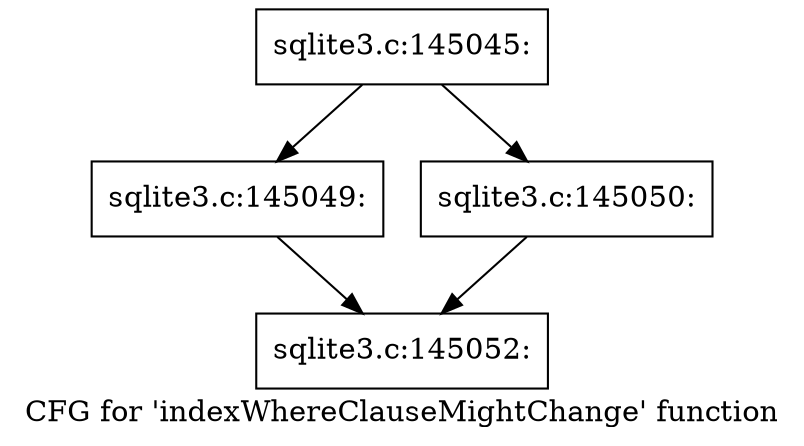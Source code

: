 digraph "CFG for 'indexWhereClauseMightChange' function" {
	label="CFG for 'indexWhereClauseMightChange' function";

	Node0x55c0f9e83810 [shape=record,label="{sqlite3.c:145045:}"];
	Node0x55c0f9e83810 -> Node0x55c0f9efa220;
	Node0x55c0f9e83810 -> Node0x55c0f9efa270;
	Node0x55c0f9efa220 [shape=record,label="{sqlite3.c:145049:}"];
	Node0x55c0f9efa220 -> Node0x55c0f9ef6e30;
	Node0x55c0f9efa270 [shape=record,label="{sqlite3.c:145050:}"];
	Node0x55c0f9efa270 -> Node0x55c0f9ef6e30;
	Node0x55c0f9ef6e30 [shape=record,label="{sqlite3.c:145052:}"];
}
